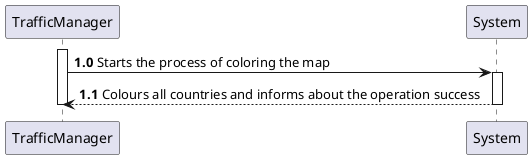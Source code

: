 @startuml

autonumber 1.0

activate TrafficManager

TrafficManager -> System: Starts the process of coloring the map

activate System

System --> TrafficManager: Colours all countries and informs about the operation success

deactivate System

deactivate TrafficManager
 
@enduml